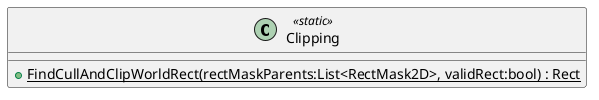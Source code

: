 @startuml
class Clipping <<static>> {
    + {static} FindCullAndClipWorldRect(rectMaskParents:List<RectMask2D>, validRect:bool) : Rect
}
@enduml
